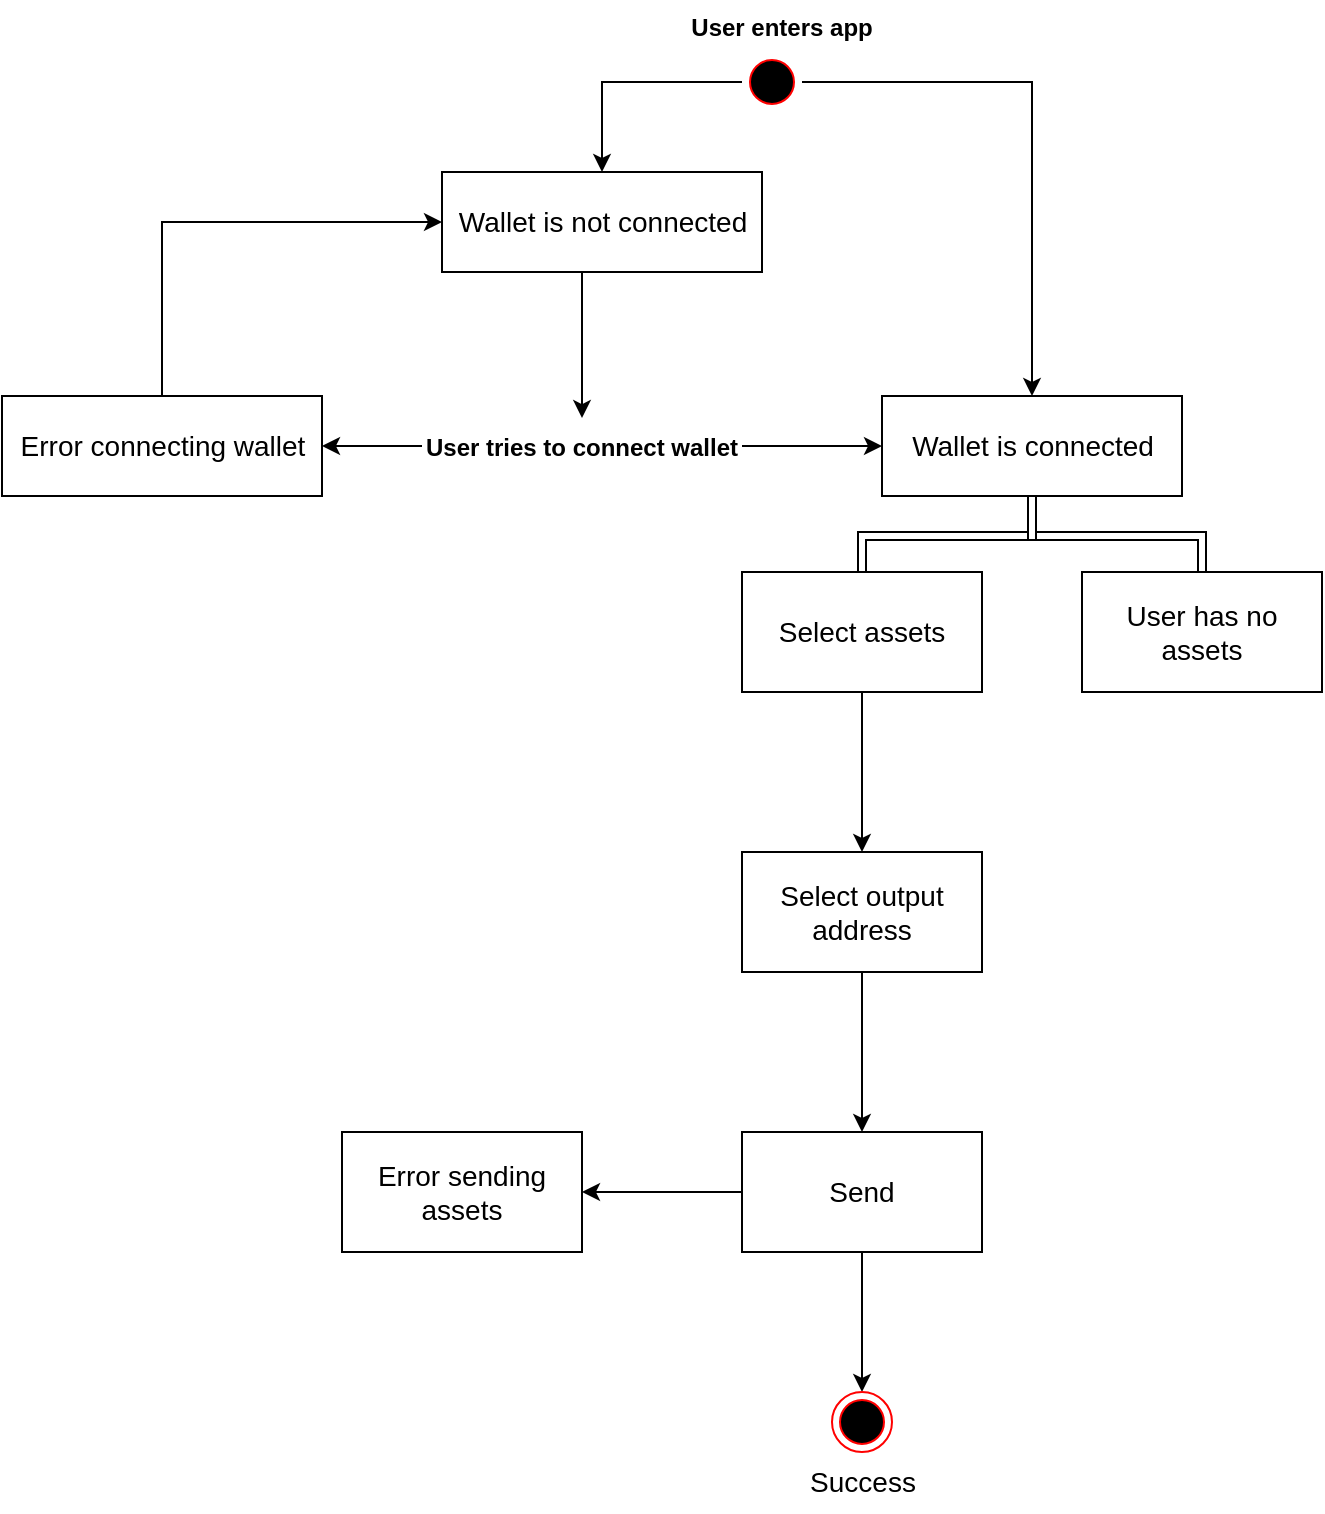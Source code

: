 <mxfile version="20.8.5" type="github"><diagram id="vhwI3UbznBMqmf8GhPY-" name="Page-1"><mxGraphModel dx="1026" dy="615" grid="1" gridSize="10" guides="1" tooltips="1" connect="1" arrows="1" fold="1" page="1" pageScale="1" pageWidth="850" pageHeight="1100" math="0" shadow="0"><root><mxCell id="0"/><mxCell id="1" parent="0"/><mxCell id="lEVyOwbckP4MyFhwoRfm-32" style="edgeStyle=orthogonalEdgeStyle;rounded=0;orthogonalLoop=1;jettySize=auto;html=1;entryX=0.5;entryY=0;entryDx=0;entryDy=0;" parent="1" source="lEVyOwbckP4MyFhwoRfm-1" target="lEVyOwbckP4MyFhwoRfm-5" edge="1"><mxGeometry relative="1" as="geometry"/></mxCell><mxCell id="lEVyOwbckP4MyFhwoRfm-34" style="edgeStyle=orthogonalEdgeStyle;rounded=0;orthogonalLoop=1;jettySize=auto;html=1;entryX=0.5;entryY=0;entryDx=0;entryDy=0;fontSize=14;exitX=0;exitY=0.5;exitDx=0;exitDy=0;" parent="1" source="lEVyOwbckP4MyFhwoRfm-1" target="lEVyOwbckP4MyFhwoRfm-4" edge="1"><mxGeometry relative="1" as="geometry"/></mxCell><mxCell id="lEVyOwbckP4MyFhwoRfm-1" value="" style="ellipse;html=1;shape=startState;fillColor=#000000;strokeColor=#ff0000;" parent="1" vertex="1"><mxGeometry x="410" y="180" width="30" height="30" as="geometry"/></mxCell><mxCell id="lEVyOwbckP4MyFhwoRfm-3" value="User enters app" style="text;align=center;fontStyle=1;verticalAlign=middle;spacingLeft=3;spacingRight=3;strokeColor=none;rotatable=0;points=[[0,0.5],[1,0.5]];portConstraint=eastwest;" parent="1" vertex="1"><mxGeometry x="390" y="154" width="80" height="26" as="geometry"/></mxCell><mxCell id="lEVyOwbckP4MyFhwoRfm-27" style="edgeStyle=orthogonalEdgeStyle;rounded=0;orthogonalLoop=1;jettySize=auto;html=1;entryX=0.5;entryY=-0.038;entryDx=0;entryDy=0;entryPerimeter=0;" parent="1" source="lEVyOwbckP4MyFhwoRfm-4" target="lEVyOwbckP4MyFhwoRfm-24" edge="1"><mxGeometry relative="1" as="geometry"><Array as="points"><mxPoint x="330" y="300"/><mxPoint x="330" y="300"/></Array></mxGeometry></mxCell><mxCell id="lEVyOwbckP4MyFhwoRfm-4" value="Wallet is not connected" style="html=1;fontSize=14;" parent="1" vertex="1"><mxGeometry x="260" y="240" width="160" height="50" as="geometry"/></mxCell><mxCell id="lEVyOwbckP4MyFhwoRfm-38" style="edgeStyle=orthogonalEdgeStyle;rounded=0;orthogonalLoop=1;jettySize=auto;html=1;entryX=0.5;entryY=0;entryDx=0;entryDy=0;fontSize=14;verticalAlign=middle;shape=link;" parent="1" source="lEVyOwbckP4MyFhwoRfm-5" target="lEVyOwbckP4MyFhwoRfm-37" edge="1"><mxGeometry relative="1" as="geometry"/></mxCell><mxCell id="lEVyOwbckP4MyFhwoRfm-39" style="edgeStyle=orthogonalEdgeStyle;shape=link;rounded=0;orthogonalLoop=1;jettySize=auto;html=1;fontSize=14;entryX=0.5;entryY=0;entryDx=0;entryDy=0;" parent="1" source="lEVyOwbckP4MyFhwoRfm-5" target="lEVyOwbckP4MyFhwoRfm-40" edge="1"><mxGeometry relative="1" as="geometry"><mxPoint x="630" y="440" as="targetPoint"/></mxGeometry></mxCell><mxCell id="lEVyOwbckP4MyFhwoRfm-5" value="Wallet is connected" style="html=1;fontSize=14;" parent="1" vertex="1"><mxGeometry x="480" y="352" width="150" height="50" as="geometry"/></mxCell><mxCell id="lEVyOwbckP4MyFhwoRfm-31" style="edgeStyle=orthogonalEdgeStyle;rounded=0;orthogonalLoop=1;jettySize=auto;html=1;entryX=0;entryY=0.5;entryDx=0;entryDy=0;exitX=0.5;exitY=0;exitDx=0;exitDy=0;" parent="1" source="lEVyOwbckP4MyFhwoRfm-16" target="lEVyOwbckP4MyFhwoRfm-4" edge="1"><mxGeometry relative="1" as="geometry"><mxPoint x="125" y="280" as="targetPoint"/></mxGeometry></mxCell><mxCell id="lEVyOwbckP4MyFhwoRfm-16" value="Error connecting wallet" style="html=1;fontSize=14;" parent="1" vertex="1"><mxGeometry x="40" y="352" width="160" height="50" as="geometry"/></mxCell><mxCell id="lEVyOwbckP4MyFhwoRfm-18" style="edgeStyle=orthogonalEdgeStyle;rounded=0;orthogonalLoop=1;jettySize=auto;html=1;exitX=0.5;exitY=1;exitDx=0;exitDy=0;" parent="1" source="lEVyOwbckP4MyFhwoRfm-4" target="lEVyOwbckP4MyFhwoRfm-4" edge="1"><mxGeometry relative="1" as="geometry"/></mxCell><mxCell id="lEVyOwbckP4MyFhwoRfm-28" style="edgeStyle=orthogonalEdgeStyle;rounded=0;orthogonalLoop=1;jettySize=auto;html=1;entryX=0;entryY=0.5;entryDx=0;entryDy=0;" parent="1" source="lEVyOwbckP4MyFhwoRfm-24" target="lEVyOwbckP4MyFhwoRfm-5" edge="1"><mxGeometry relative="1" as="geometry"/></mxCell><mxCell id="lEVyOwbckP4MyFhwoRfm-29" style="edgeStyle=orthogonalEdgeStyle;rounded=0;orthogonalLoop=1;jettySize=auto;html=1;entryX=1;entryY=0.5;entryDx=0;entryDy=0;" parent="1" source="lEVyOwbckP4MyFhwoRfm-24" target="lEVyOwbckP4MyFhwoRfm-16" edge="1"><mxGeometry relative="1" as="geometry"/></mxCell><mxCell id="lEVyOwbckP4MyFhwoRfm-24" value="User tries to connect wallet" style="text;align=center;fontStyle=1;verticalAlign=middle;spacingLeft=3;spacingRight=3;strokeColor=none;rotatable=0;points=[[0,0.5],[1,0.5]];portConstraint=eastwest;" parent="1" vertex="1"><mxGeometry x="250" y="364" width="160" height="26" as="geometry"/></mxCell><mxCell id="lEVyOwbckP4MyFhwoRfm-43" value="" style="edgeStyle=orthogonalEdgeStyle;rounded=0;sketch=0;orthogonalLoop=1;jettySize=auto;html=1;fontSize=14;" parent="1" source="lEVyOwbckP4MyFhwoRfm-37" target="lEVyOwbckP4MyFhwoRfm-42" edge="1"><mxGeometry relative="1" as="geometry"/></mxCell><mxCell id="lEVyOwbckP4MyFhwoRfm-37" value="Select assets" style="whiteSpace=wrap;html=1;fontSize=14;" parent="1" vertex="1"><mxGeometry x="410" y="440" width="120" height="60" as="geometry"/></mxCell><mxCell id="lEVyOwbckP4MyFhwoRfm-40" value="User has no assets" style="whiteSpace=wrap;html=1;fontSize=14;" parent="1" vertex="1"><mxGeometry x="580" y="440" width="120" height="60" as="geometry"/></mxCell><mxCell id="lEVyOwbckP4MyFhwoRfm-45" value="" style="edgeStyle=orthogonalEdgeStyle;rounded=0;sketch=0;orthogonalLoop=1;jettySize=auto;html=1;fontSize=14;" parent="1" source="lEVyOwbckP4MyFhwoRfm-42" target="lEVyOwbckP4MyFhwoRfm-44" edge="1"><mxGeometry relative="1" as="geometry"/></mxCell><mxCell id="lEVyOwbckP4MyFhwoRfm-42" value="Select output address" style="whiteSpace=wrap;html=1;fontSize=14;" parent="1" vertex="1"><mxGeometry x="410" y="580" width="120" height="60" as="geometry"/></mxCell><mxCell id="lEVyOwbckP4MyFhwoRfm-49" style="edgeStyle=orthogonalEdgeStyle;rounded=0;sketch=0;orthogonalLoop=1;jettySize=auto;html=1;entryX=0.5;entryY=0;entryDx=0;entryDy=0;fontSize=14;" parent="1" source="lEVyOwbckP4MyFhwoRfm-44" target="lEVyOwbckP4MyFhwoRfm-48" edge="1"><mxGeometry relative="1" as="geometry"/></mxCell><mxCell id="lEVyOwbckP4MyFhwoRfm-51" value="" style="edgeStyle=orthogonalEdgeStyle;rounded=0;sketch=0;orthogonalLoop=1;jettySize=auto;html=1;fontSize=14;" parent="1" source="lEVyOwbckP4MyFhwoRfm-44" target="lEVyOwbckP4MyFhwoRfm-50" edge="1"><mxGeometry relative="1" as="geometry"/></mxCell><mxCell id="lEVyOwbckP4MyFhwoRfm-44" value="Send" style="whiteSpace=wrap;html=1;fontSize=14;" parent="1" vertex="1"><mxGeometry x="410" y="720" width="120" height="60" as="geometry"/></mxCell><mxCell id="lEVyOwbckP4MyFhwoRfm-48" value="" style="ellipse;html=1;shape=endState;fillColor=#000000;strokeColor=#ff0000;fontSize=14;" parent="1" vertex="1"><mxGeometry x="455" y="850" width="30" height="30" as="geometry"/></mxCell><mxCell id="lEVyOwbckP4MyFhwoRfm-50" value="Error sending assets" style="whiteSpace=wrap;html=1;fontSize=14;" parent="1" vertex="1"><mxGeometry x="210" y="720" width="120" height="60" as="geometry"/></mxCell><mxCell id="lEVyOwbckP4MyFhwoRfm-52" value="Success" style="text;html=1;align=center;verticalAlign=middle;resizable=0;points=[];autosize=1;strokeColor=none;fillColor=none;fontSize=14;" parent="1" vertex="1"><mxGeometry x="430" y="880" width="80" height="30" as="geometry"/></mxCell></root></mxGraphModel></diagram></mxfile>